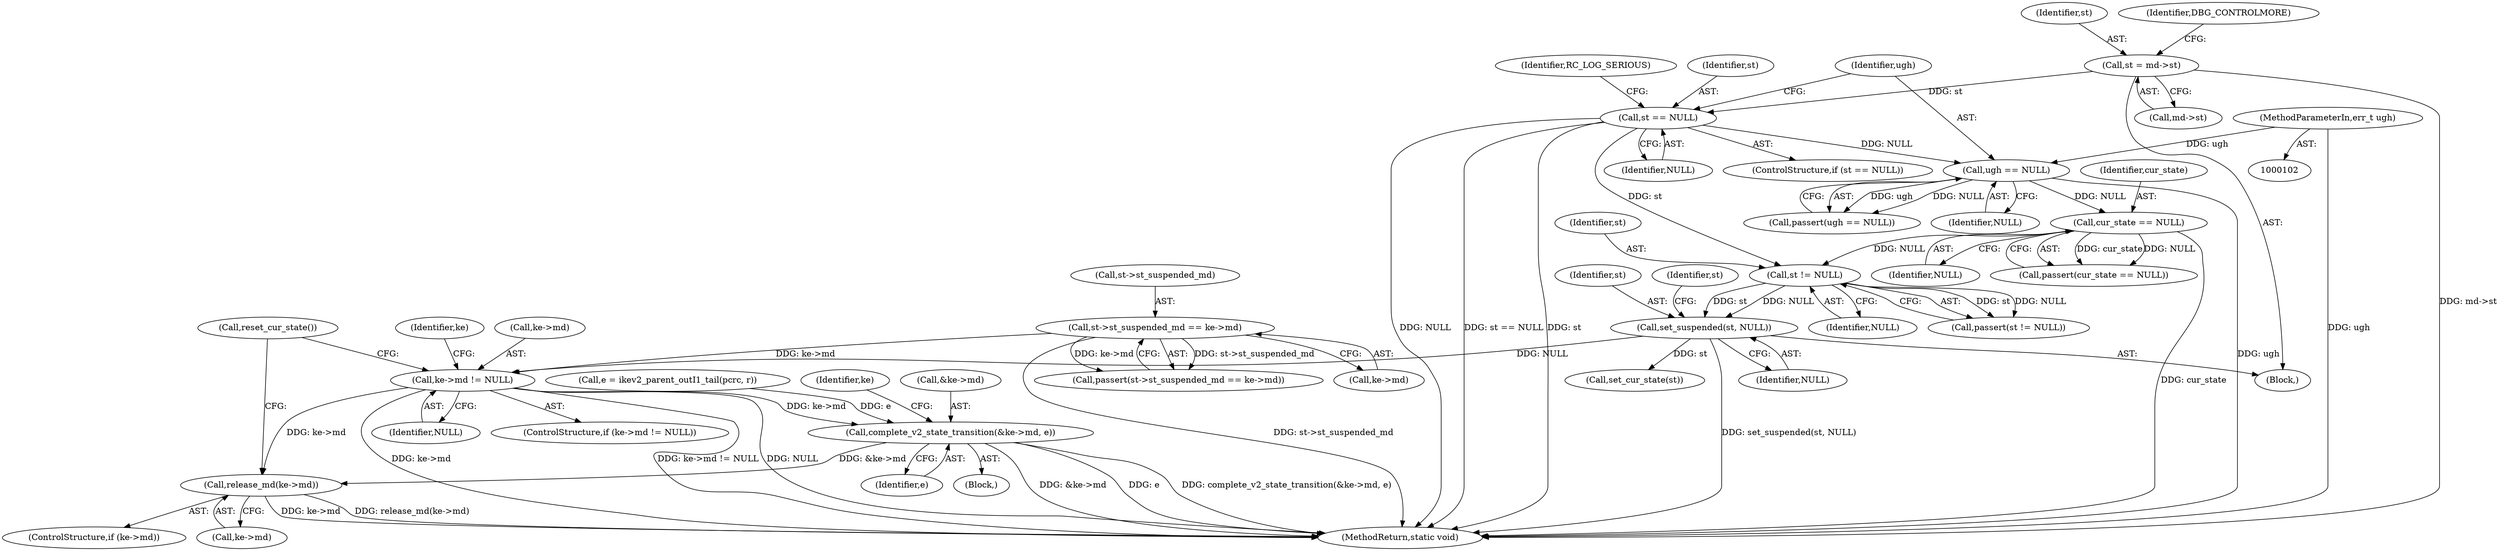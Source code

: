 digraph "0_libreswan_2899351224fe2940aec37d7656e1e392c0fe07f0_2@pointer" {
"1000183" [label="(Call,ke->md != NULL)"];
"1000160" [label="(Call,st->st_suspended_md == ke->md)"];
"1000167" [label="(Call,set_suspended(st, NULL))"];
"1000156" [label="(Call,st != NULL)"];
"1000130" [label="(Call,st == NULL)"];
"1000119" [label="(Call,st = md->st)"];
"1000152" [label="(Call,cur_state == NULL)"];
"1000148" [label="(Call,ugh == NULL)"];
"1000105" [label="(MethodParameterIn,err_t ugh)"];
"1000189" [label="(Call,complete_v2_state_transition(&ke->md, e))"];
"1000199" [label="(Call,release_md(ke->md))"];
"1000131" [label="(Identifier,st)"];
"1000167" [label="(Call,set_suspended(st, NULL))"];
"1000183" [label="(Call,ke->md != NULL)"];
"1000169" [label="(Identifier,NULL)"];
"1000168" [label="(Identifier,st)"];
"1000159" [label="(Call,passert(st->st_suspended_md == ke->md))"];
"1000151" [label="(Call,passert(cur_state == NULL))"];
"1000203" [label="(Call,reset_cur_state())"];
"1000189" [label="(Call,complete_v2_state_transition(&ke->md, e))"];
"1000155" [label="(Call,passert(st != NULL))"];
"1000120" [label="(Identifier,st)"];
"1000153" [label="(Identifier,cur_state)"];
"1000150" [label="(Identifier,NULL)"];
"1000152" [label="(Call,cur_state == NULL)"];
"1000106" [label="(Block,)"];
"1000156" [label="(Call,st != NULL)"];
"1000194" [label="(Identifier,e)"];
"1000171" [label="(Identifier,st)"];
"1000130" [label="(Call,st == NULL)"];
"1000190" [label="(Call,&ke->md)"];
"1000121" [label="(Call,md->st)"];
"1000132" [label="(Identifier,NULL)"];
"1000160" [label="(Call,st->st_suspended_md == ke->md)"];
"1000195" [label="(ControlStructure,if (ke->md))"];
"1000188" [label="(Block,)"];
"1000187" [label="(Identifier,NULL)"];
"1000135" [label="(Identifier,RC_LOG_SERIOUS)"];
"1000126" [label="(Identifier,DBG_CONTROLMORE)"];
"1000158" [label="(Identifier,NULL)"];
"1000154" [label="(Identifier,NULL)"];
"1000200" [label="(Call,ke->md)"];
"1000177" [label="(Call,e = ikev2_parent_outI1_tail(pcrc, r))"];
"1000157" [label="(Identifier,st)"];
"1000192" [label="(Identifier,ke)"];
"1000105" [label="(MethodParameterIn,err_t ugh)"];
"1000147" [label="(Call,passert(ugh == NULL))"];
"1000170" [label="(Call,set_cur_state(st))"];
"1000164" [label="(Call,ke->md)"];
"1000149" [label="(Identifier,ugh)"];
"1000119" [label="(Call,st = md->st)"];
"1000205" [label="(MethodReturn,static void)"];
"1000161" [label="(Call,st->st_suspended_md)"];
"1000148" [label="(Call,ugh == NULL)"];
"1000199" [label="(Call,release_md(ke->md))"];
"1000129" [label="(ControlStructure,if (st == NULL))"];
"1000197" [label="(Identifier,ke)"];
"1000182" [label="(ControlStructure,if (ke->md != NULL))"];
"1000184" [label="(Call,ke->md)"];
"1000183" -> "1000182"  [label="AST: "];
"1000183" -> "1000187"  [label="CFG: "];
"1000184" -> "1000183"  [label="AST: "];
"1000187" -> "1000183"  [label="AST: "];
"1000192" -> "1000183"  [label="CFG: "];
"1000203" -> "1000183"  [label="CFG: "];
"1000183" -> "1000205"  [label="DDG: NULL"];
"1000183" -> "1000205"  [label="DDG: ke->md"];
"1000183" -> "1000205"  [label="DDG: ke->md != NULL"];
"1000160" -> "1000183"  [label="DDG: ke->md"];
"1000167" -> "1000183"  [label="DDG: NULL"];
"1000183" -> "1000189"  [label="DDG: ke->md"];
"1000183" -> "1000199"  [label="DDG: ke->md"];
"1000160" -> "1000159"  [label="AST: "];
"1000160" -> "1000164"  [label="CFG: "];
"1000161" -> "1000160"  [label="AST: "];
"1000164" -> "1000160"  [label="AST: "];
"1000159" -> "1000160"  [label="CFG: "];
"1000160" -> "1000205"  [label="DDG: st->st_suspended_md"];
"1000160" -> "1000159"  [label="DDG: st->st_suspended_md"];
"1000160" -> "1000159"  [label="DDG: ke->md"];
"1000167" -> "1000106"  [label="AST: "];
"1000167" -> "1000169"  [label="CFG: "];
"1000168" -> "1000167"  [label="AST: "];
"1000169" -> "1000167"  [label="AST: "];
"1000171" -> "1000167"  [label="CFG: "];
"1000167" -> "1000205"  [label="DDG: set_suspended(st, NULL)"];
"1000156" -> "1000167"  [label="DDG: st"];
"1000156" -> "1000167"  [label="DDG: NULL"];
"1000167" -> "1000170"  [label="DDG: st"];
"1000156" -> "1000155"  [label="AST: "];
"1000156" -> "1000158"  [label="CFG: "];
"1000157" -> "1000156"  [label="AST: "];
"1000158" -> "1000156"  [label="AST: "];
"1000155" -> "1000156"  [label="CFG: "];
"1000156" -> "1000155"  [label="DDG: st"];
"1000156" -> "1000155"  [label="DDG: NULL"];
"1000130" -> "1000156"  [label="DDG: st"];
"1000152" -> "1000156"  [label="DDG: NULL"];
"1000130" -> "1000129"  [label="AST: "];
"1000130" -> "1000132"  [label="CFG: "];
"1000131" -> "1000130"  [label="AST: "];
"1000132" -> "1000130"  [label="AST: "];
"1000135" -> "1000130"  [label="CFG: "];
"1000149" -> "1000130"  [label="CFG: "];
"1000130" -> "1000205"  [label="DDG: NULL"];
"1000130" -> "1000205"  [label="DDG: st == NULL"];
"1000130" -> "1000205"  [label="DDG: st"];
"1000119" -> "1000130"  [label="DDG: st"];
"1000130" -> "1000148"  [label="DDG: NULL"];
"1000119" -> "1000106"  [label="AST: "];
"1000119" -> "1000121"  [label="CFG: "];
"1000120" -> "1000119"  [label="AST: "];
"1000121" -> "1000119"  [label="AST: "];
"1000126" -> "1000119"  [label="CFG: "];
"1000119" -> "1000205"  [label="DDG: md->st"];
"1000152" -> "1000151"  [label="AST: "];
"1000152" -> "1000154"  [label="CFG: "];
"1000153" -> "1000152"  [label="AST: "];
"1000154" -> "1000152"  [label="AST: "];
"1000151" -> "1000152"  [label="CFG: "];
"1000152" -> "1000205"  [label="DDG: cur_state"];
"1000152" -> "1000151"  [label="DDG: cur_state"];
"1000152" -> "1000151"  [label="DDG: NULL"];
"1000148" -> "1000152"  [label="DDG: NULL"];
"1000148" -> "1000147"  [label="AST: "];
"1000148" -> "1000150"  [label="CFG: "];
"1000149" -> "1000148"  [label="AST: "];
"1000150" -> "1000148"  [label="AST: "];
"1000147" -> "1000148"  [label="CFG: "];
"1000148" -> "1000205"  [label="DDG: ugh"];
"1000148" -> "1000147"  [label="DDG: ugh"];
"1000148" -> "1000147"  [label="DDG: NULL"];
"1000105" -> "1000148"  [label="DDG: ugh"];
"1000105" -> "1000102"  [label="AST: "];
"1000105" -> "1000205"  [label="DDG: ugh"];
"1000189" -> "1000188"  [label="AST: "];
"1000189" -> "1000194"  [label="CFG: "];
"1000190" -> "1000189"  [label="AST: "];
"1000194" -> "1000189"  [label="AST: "];
"1000197" -> "1000189"  [label="CFG: "];
"1000189" -> "1000205"  [label="DDG: &ke->md"];
"1000189" -> "1000205"  [label="DDG: e"];
"1000189" -> "1000205"  [label="DDG: complete_v2_state_transition(&ke->md, e)"];
"1000177" -> "1000189"  [label="DDG: e"];
"1000189" -> "1000199"  [label="DDG: &ke->md"];
"1000199" -> "1000195"  [label="AST: "];
"1000199" -> "1000200"  [label="CFG: "];
"1000200" -> "1000199"  [label="AST: "];
"1000203" -> "1000199"  [label="CFG: "];
"1000199" -> "1000205"  [label="DDG: ke->md"];
"1000199" -> "1000205"  [label="DDG: release_md(ke->md)"];
}
